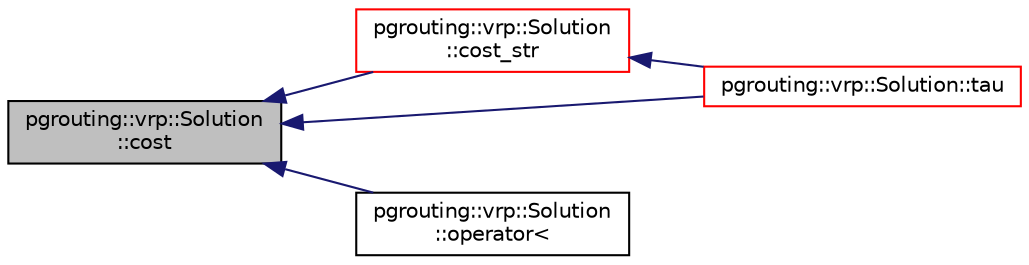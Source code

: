 digraph "pgrouting::vrp::Solution::cost"
{
  edge [fontname="Helvetica",fontsize="10",labelfontname="Helvetica",labelfontsize="10"];
  node [fontname="Helvetica",fontsize="10",shape=record];
  rankdir="LR";
  Node1 [label="pgrouting::vrp::Solution\l::cost",height=0.2,width=0.4,color="black", fillcolor="grey75", style="filled" fontcolor="black"];
  Node1 -> Node2 [dir="back",color="midnightblue",fontsize="10",style="solid",fontname="Helvetica"];
  Node2 [label="pgrouting::vrp::Solution\l::cost_str",height=0.2,width=0.4,color="red", fillcolor="white", style="filled",URL="$classpgrouting_1_1vrp_1_1Solution.html#a207a641b1f0404bbe1a1061024b303b7"];
  Node2 -> Node3 [dir="back",color="midnightblue",fontsize="10",style="solid",fontname="Helvetica"];
  Node3 [label="pgrouting::vrp::Solution::tau",height=0.2,width=0.4,color="red", fillcolor="white", style="filled",URL="$classpgrouting_1_1vrp_1_1Solution.html#a0646c3f46c2553bb17f57c34d2cb0611"];
  Node1 -> Node4 [dir="back",color="midnightblue",fontsize="10",style="solid",fontname="Helvetica"];
  Node4 [label="pgrouting::vrp::Solution\l::operator\<",height=0.2,width=0.4,color="black", fillcolor="white", style="filled",URL="$classpgrouting_1_1vrp_1_1Solution.html#a15fee2726b63f1fac8ed8f759e0e1b64"];
  Node1 -> Node3 [dir="back",color="midnightblue",fontsize="10",style="solid",fontname="Helvetica"];
}
